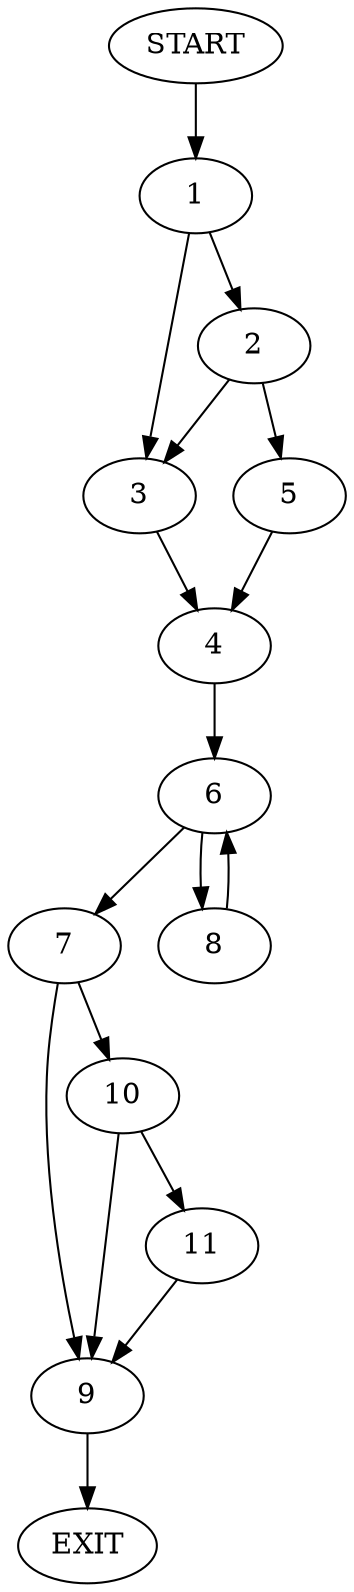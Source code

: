 digraph {
0 [label="START"]
12 [label="EXIT"]
0 -> 1
1 -> 2
1 -> 3
3 -> 4
2 -> 5
2 -> 3
5 -> 4
4 -> 6
6 -> 7
6 -> 8
7 -> 9
7 -> 10
8 -> 6
9 -> 12
10 -> 9
10 -> 11
11 -> 9
}
